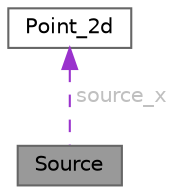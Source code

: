 digraph "Source"
{
 // LATEX_PDF_SIZE
  bgcolor="transparent";
  edge [fontname=Helvetica,fontsize=10,labelfontname=Helvetica,labelfontsize=10];
  node [fontname=Helvetica,fontsize=10,shape=box,height=0.2,width=0.4];
  Node1 [id="Node000001",label="Source",height=0.2,width=0.4,color="gray40", fillcolor="grey60", style="filled", fontcolor="black",tooltip="Base class for all sources."];
  Node2 -> Node1 [id="edge2_Node000001_Node000002",dir="back",color="darkorchid3",style="dashed",tooltip=" ",label=" source_x",fontcolor="grey" ];
  Node2 [id="Node000002",label="Point_2d",height=0.2,width=0.4,color="gray40", fillcolor="white", style="filled",URL="$struct_point__2d.html",tooltip="Class for representing points or vectors in 2 dimensions. Not that the dereferencing operator is over..."];
}
